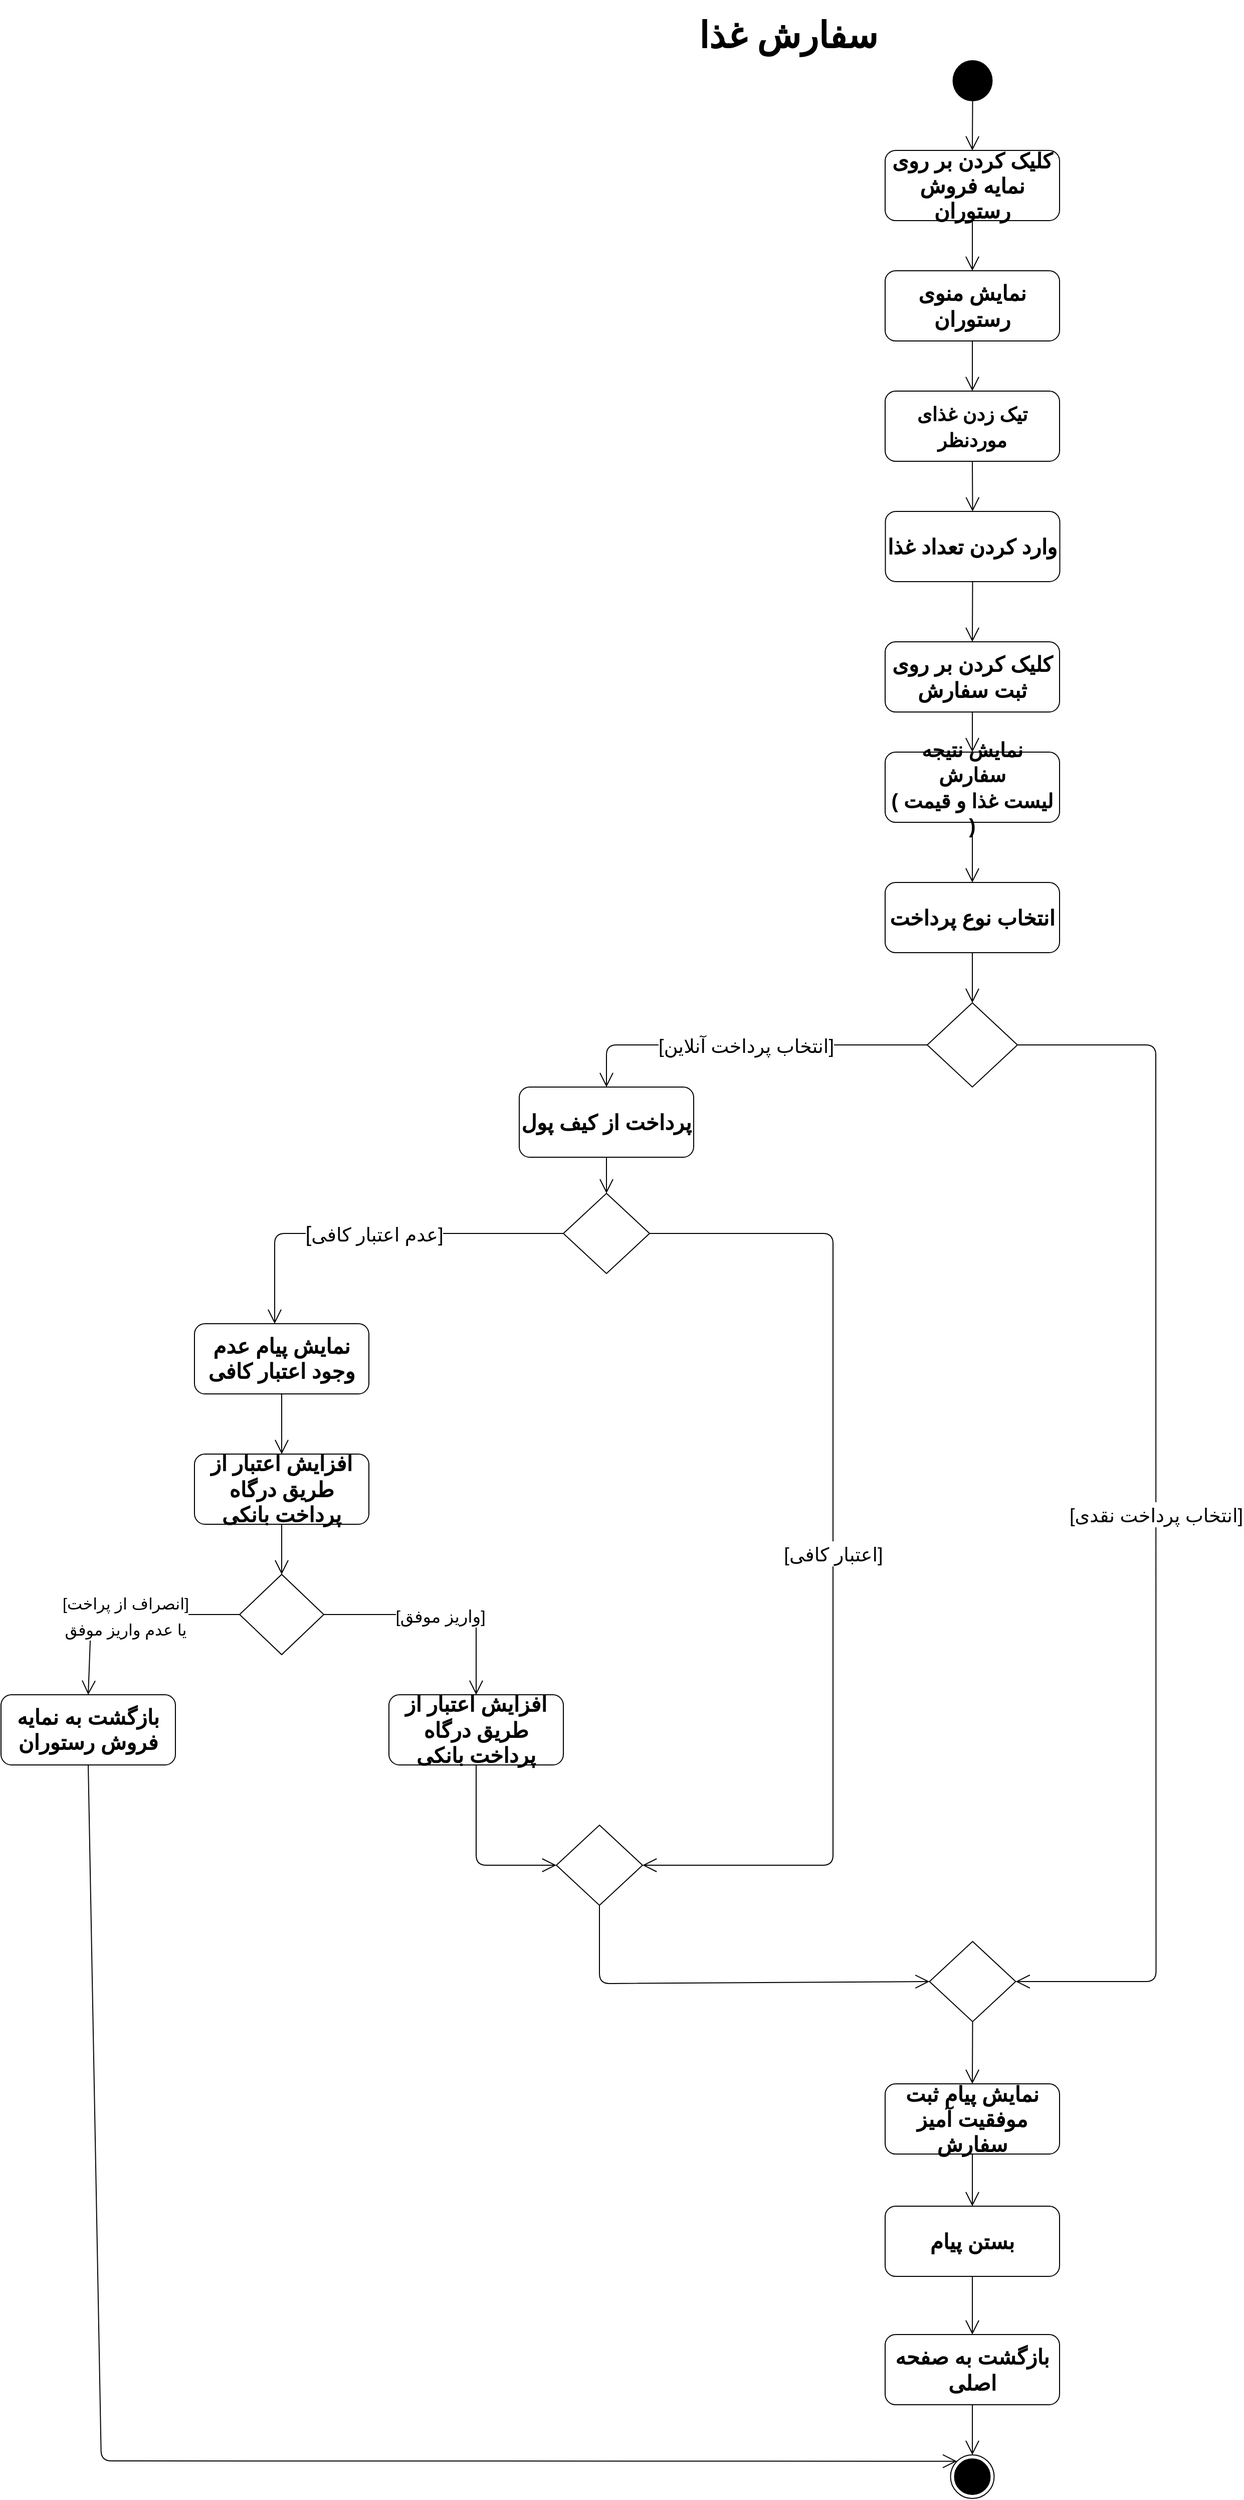 <mxfile version="14.0.1" type="github">
  <diagram name="Page-1" id="e7e014a7-5840-1c2e-5031-d8a46d1fe8dd">
    <mxGraphModel dx="2031" dy="4340" grid="1" gridSize="10" guides="1" tooltips="1" connect="1" arrows="1" fold="1" page="1" pageScale="1" pageWidth="2339" pageHeight="3300" background="#ffffff" math="0" shadow="0">
      <root>
        <mxCell id="0" />
        <mxCell id="1" parent="0" />
        <mxCell id="H85ItWtwwnXYT-WH__-k-42" value="" style="ellipse;fillColor=#000000;strokeColor=none;aspect=fixed;" parent="1" vertex="1">
          <mxGeometry x="1529.25" y="-2790" width="40" height="41.03" as="geometry" />
        </mxCell>
        <mxCell id="H85ItWtwwnXYT-WH__-k-43" value="نمایش منوی رستوران" style="shape=rect;html=1;rounded=1;whiteSpace=wrap;align=center;fontSize=21;fontStyle=1" parent="1" vertex="1">
          <mxGeometry x="1462" y="-2580" width="174" height="70" as="geometry" />
        </mxCell>
        <mxCell id="H85ItWtwwnXYT-WH__-k-44" value="" style="endArrow=open;endFill=1;endSize=12;html=1;fontSize=21;exitX=0.5;exitY=1;exitDx=0;exitDy=0;entryX=0.5;entryY=0;entryDx=0;entryDy=0;" parent="1" source="H85ItWtwwnXYT-WH__-k-42" target="H85ItWtwwnXYT-WH__-k-51" edge="1">
          <mxGeometry width="160" relative="1" as="geometry">
            <mxPoint x="1574" y="-2420" as="sourcePoint" />
            <mxPoint x="1734" y="-2420" as="targetPoint" />
          </mxGeometry>
        </mxCell>
        <mxCell id="H85ItWtwwnXYT-WH__-k-45" value="" style="endArrow=open;endFill=1;endSize=12;html=1;fontSize=21;exitX=0.5;exitY=1;exitDx=0;exitDy=0;entryX=0.5;entryY=0;entryDx=0;entryDy=0;" parent="1" source="H85ItWtwwnXYT-WH__-k-43" target="H85ItWtwwnXYT-WH__-k-47" edge="1">
          <mxGeometry width="160" relative="1" as="geometry">
            <mxPoint x="1548.5" y="-2470" as="sourcePoint" />
            <mxPoint x="1549" y="-2420" as="targetPoint" />
          </mxGeometry>
        </mxCell>
        <mxCell id="H85ItWtwwnXYT-WH__-k-46" value="" style="endArrow=open;endFill=1;endSize=12;html=1;fontSize=21;exitX=0.5;exitY=1;exitDx=0;exitDy=0;entryX=0.5;entryY=0;entryDx=0;entryDy=0;" parent="1" source="H85ItWtwwnXYT-WH__-k-47" target="H85ItWtwwnXYT-WH__-k-63" edge="1">
          <mxGeometry width="160" relative="1" as="geometry">
            <mxPoint x="1549" y="-2340" as="sourcePoint" />
            <mxPoint x="1549" y="-2270" as="targetPoint" />
          </mxGeometry>
        </mxCell>
        <mxCell id="H85ItWtwwnXYT-WH__-k-47" value="&lt;span style=&quot;font-size: 19px&quot;&gt;تیک زدن غذای موردنظر&lt;/span&gt;" style="shape=rect;html=1;rounded=1;whiteSpace=wrap;align=center;fontSize=21;fontStyle=1" parent="1" vertex="1">
          <mxGeometry x="1462" y="-2460" width="174" height="70" as="geometry" />
        </mxCell>
        <mxCell id="H85ItWtwwnXYT-WH__-k-48" value="" style="ellipse;html=1;shape=endState;fillColor=#000000;strokeColor=#000000;aspect=fixed;" parent="1" vertex="1">
          <mxGeometry x="1527.25" y="-402" width="43.5" height="43.5" as="geometry" />
        </mxCell>
        <mxCell id="H85ItWtwwnXYT-WH__-k-49" value="&lt;font style=&quot;font-size: 21px&quot;&gt;کلیک کردن بر روی ثبت سفارش&lt;/font&gt;" style="shape=rect;html=1;rounded=1;whiteSpace=wrap;align=center;fontSize=21;fontStyle=1" parent="1" vertex="1">
          <mxGeometry x="1462" y="-2210" width="174" height="70" as="geometry" />
        </mxCell>
        <mxCell id="H85ItWtwwnXYT-WH__-k-50" value="&lt;font style=&quot;font-size: 19px&quot;&gt;[انتخاب پرداخت آنلاین]&lt;/font&gt;" style="endArrow=open;endFill=1;endSize=12;html=1;fontSize=21;exitX=0;exitY=0.5;exitDx=0;exitDy=0;entryX=0.5;entryY=0;entryDx=0;entryDy=0;" parent="1" source="H85ItWtwwnXYT-WH__-k-59" target="H85ItWtwwnXYT-WH__-k-55" edge="1">
          <mxGeometry width="160" relative="1" as="geometry">
            <mxPoint x="1462" y="-1808" as="sourcePoint" />
            <mxPoint x="1887" y="-2070" as="targetPoint" />
            <Array as="points">
              <mxPoint x="1184" y="-1808" />
            </Array>
          </mxGeometry>
        </mxCell>
        <mxCell id="H85ItWtwwnXYT-WH__-k-51" value="کلیک کردن بر روی نمایه فروش رستوران" style="shape=rect;html=1;rounded=1;whiteSpace=wrap;align=center;fontSize=21;fontStyle=1" parent="1" vertex="1">
          <mxGeometry x="1462" y="-2700" width="174" height="70" as="geometry" />
        </mxCell>
        <mxCell id="H85ItWtwwnXYT-WH__-k-52" value="" style="endArrow=open;endFill=1;endSize=12;html=1;fontSize=21;exitX=0.5;exitY=1;exitDx=0;exitDy=0;entryX=0.5;entryY=0;entryDx=0;entryDy=0;" parent="1" source="H85ItWtwwnXYT-WH__-k-51" target="H85ItWtwwnXYT-WH__-k-43" edge="1">
          <mxGeometry width="160" relative="1" as="geometry">
            <mxPoint x="1559" y="-2748.97" as="sourcePoint" />
            <mxPoint x="1559" y="-2690" as="targetPoint" />
          </mxGeometry>
        </mxCell>
        <mxCell id="H85ItWtwwnXYT-WH__-k-53" value="&lt;span style=&quot;font-size: 20px&quot;&gt;نمایش نتیجه سفارش&lt;br&gt;( لیست غذا و قیمت )&lt;br&gt;&lt;/span&gt;" style="shape=rect;html=1;rounded=1;whiteSpace=wrap;align=center;fontSize=21;fontStyle=1" parent="1" vertex="1">
          <mxGeometry x="1462" y="-2100" width="174" height="70" as="geometry" />
        </mxCell>
        <mxCell id="H85ItWtwwnXYT-WH__-k-54" value="&lt;font style=&quot;font-size: 21px&quot;&gt;انتخاب نوع پرداخت&lt;/font&gt;" style="shape=rect;html=1;rounded=1;whiteSpace=wrap;align=center;fontSize=21;fontStyle=1" parent="1" vertex="1">
          <mxGeometry x="1462" y="-1970" width="174" height="70" as="geometry" />
        </mxCell>
        <mxCell id="H85ItWtwwnXYT-WH__-k-55" value="&lt;font style=&quot;font-size: 21px&quot;&gt;پرداخت از کیف پول&lt;/font&gt;" style="shape=rect;html=1;rounded=1;whiteSpace=wrap;align=center;fontSize=21;fontStyle=1" parent="1" vertex="1">
          <mxGeometry x="1097" y="-1766" width="174" height="70" as="geometry" />
        </mxCell>
        <mxCell id="H85ItWtwwnXYT-WH__-k-56" value="" style="endArrow=open;endFill=1;endSize=12;html=1;fontSize=21;exitX=0.5;exitY=1;exitDx=0;exitDy=0;entryX=0.5;entryY=0;entryDx=0;entryDy=0;" parent="1" source="H85ItWtwwnXYT-WH__-k-53" target="H85ItWtwwnXYT-WH__-k-54" edge="1">
          <mxGeometry width="160" relative="1" as="geometry">
            <mxPoint x="1929.0" y="-2090" as="sourcePoint" />
            <mxPoint x="1939" y="-2030" as="targetPoint" />
          </mxGeometry>
        </mxCell>
        <mxCell id="H85ItWtwwnXYT-WH__-k-58" value="" style="endArrow=open;endFill=1;endSize=12;html=1;fontSize=21;exitX=0.5;exitY=1;exitDx=0;exitDy=0;entryX=0.5;entryY=0;entryDx=0;entryDy=0;" parent="1" source="H85ItWtwwnXYT-WH__-k-49" target="H85ItWtwwnXYT-WH__-k-53" edge="1">
          <mxGeometry width="160" relative="1" as="geometry">
            <mxPoint x="1579.0" y="-2119" as="sourcePoint" />
            <mxPoint x="1559" y="-2000" as="targetPoint" />
          </mxGeometry>
        </mxCell>
        <mxCell id="H85ItWtwwnXYT-WH__-k-59" value="" style="rhombus;" parent="1" vertex="1">
          <mxGeometry x="1504" y="-1850" width="90" height="84" as="geometry" />
        </mxCell>
        <mxCell id="H85ItWtwwnXYT-WH__-k-62" value="" style="endArrow=open;endFill=1;endSize=12;html=1;fontSize=21;exitX=0.5;exitY=1;exitDx=0;exitDy=0;entryX=0.5;entryY=0;entryDx=0;entryDy=0;" parent="1" source="H85ItWtwwnXYT-WH__-k-54" target="H85ItWtwwnXYT-WH__-k-59" edge="1">
          <mxGeometry width="160" relative="1" as="geometry">
            <mxPoint x="1548" y="-1850" as="sourcePoint" />
            <mxPoint x="1548" y="-1780" as="targetPoint" />
          </mxGeometry>
        </mxCell>
        <mxCell id="H85ItWtwwnXYT-WH__-k-63" value="&lt;font style=&quot;font-size: 21px&quot;&gt;وارد کردن تعداد غذا&lt;/font&gt;" style="shape=rect;html=1;rounded=1;whiteSpace=wrap;align=center;fontSize=21;fontStyle=1" parent="1" vertex="1">
          <mxGeometry x="1462.25" y="-2340" width="174" height="70" as="geometry" />
        </mxCell>
        <mxCell id="H85ItWtwwnXYT-WH__-k-65" value="" style="endArrow=open;endFill=1;endSize=12;html=1;fontSize=21;exitX=0.5;exitY=1;exitDx=0;exitDy=0;entryX=0.5;entryY=0;entryDx=0;entryDy=0;" parent="1" source="H85ItWtwwnXYT-WH__-k-63" target="H85ItWtwwnXYT-WH__-k-49" edge="1">
          <mxGeometry width="160" relative="1" as="geometry">
            <mxPoint x="1559" y="-2360" as="sourcePoint" />
            <mxPoint x="1559" y="-2310" as="targetPoint" />
          </mxGeometry>
        </mxCell>
        <mxCell id="H85ItWtwwnXYT-WH__-k-73" value="&lt;font style=&quot;font-size: 19px&quot;&gt;[انتخاب پرداخت نقدی]&lt;/font&gt;" style="endArrow=open;endFill=1;endSize=12;html=1;fontSize=21;entryX=1;entryY=0.5;entryDx=0;entryDy=0;exitX=1;exitY=0.5;exitDx=0;exitDy=0;" parent="1" source="H85ItWtwwnXYT-WH__-k-59" target="H85ItWtwwnXYT-WH__-k-74" edge="1">
          <mxGeometry width="160" relative="1" as="geometry">
            <mxPoint x="1600" y="-1850" as="sourcePoint" />
            <mxPoint x="1723.25" y="-1404" as="targetPoint" />
            <Array as="points">
              <mxPoint x="1732" y="-1808" />
              <mxPoint x="1732.25" y="-874" />
            </Array>
          </mxGeometry>
        </mxCell>
        <mxCell id="H85ItWtwwnXYT-WH__-k-74" value="" style="rhombus;" parent="1" vertex="1">
          <mxGeometry x="1506.25" y="-914" width="86" height="80" as="geometry" />
        </mxCell>
        <mxCell id="H85ItWtwwnXYT-WH__-k-76" value="" style="endArrow=open;endFill=1;endSize=12;html=1;fontSize=21;exitX=0.5;exitY=1;exitDx=0;exitDy=0;entryX=0.5;entryY=0;entryDx=0;entryDy=0;" parent="1" source="H85ItWtwwnXYT-WH__-k-55" target="H85ItWtwwnXYT-WH__-k-83" edge="1">
          <mxGeometry width="160" relative="1" as="geometry">
            <mxPoint x="1447" y="-1766" as="sourcePoint" />
            <mxPoint x="1184" y="-1630" as="targetPoint" />
          </mxGeometry>
        </mxCell>
        <mxCell id="H85ItWtwwnXYT-WH__-k-79" value="" style="endArrow=open;endFill=1;endSize=12;html=1;fontSize=21;exitX=0.5;exitY=1;exitDx=0;exitDy=0;entryX=0.5;entryY=0;entryDx=0;entryDy=0;" parent="1" source="H85ItWtwwnXYT-WH__-k-74" target="dOI7C4SFHiKhkWWQgYbi-30" edge="1">
          <mxGeometry width="160" relative="1" as="geometry">
            <mxPoint x="1706.25" y="-1045.0" as="sourcePoint" />
            <mxPoint x="1549.25" y="-814.0" as="targetPoint" />
            <Array as="points" />
          </mxGeometry>
        </mxCell>
        <mxCell id="H85ItWtwwnXYT-WH__-k-83" value="" style="rhombus;" parent="1" vertex="1">
          <mxGeometry x="1141" y="-1660" width="86" height="80" as="geometry" />
        </mxCell>
        <mxCell id="H85ItWtwwnXYT-WH__-k-84" value="&lt;font style=&quot;font-size: 19px&quot;&gt;[اعتبار کافی]&lt;/font&gt;" style="endArrow=open;endFill=1;endSize=12;html=1;fontSize=21;exitX=1;exitY=0.5;exitDx=0;exitDy=0;entryX=1;entryY=0.5;entryDx=0;entryDy=0;" parent="1" source="H85ItWtwwnXYT-WH__-k-83" target="H85ItWtwwnXYT-WH__-k-98" edge="1">
          <mxGeometry width="160" relative="1" as="geometry">
            <mxPoint x="1141" y="-1620" as="sourcePoint" />
            <mxPoint x="1410" y="-1010" as="targetPoint" />
            <Array as="points">
              <mxPoint x="1410" y="-1620" />
              <mxPoint x="1410" y="-990" />
            </Array>
          </mxGeometry>
        </mxCell>
        <mxCell id="H85ItWtwwnXYT-WH__-k-85" value="[&lt;font style=&quot;font-size: 19px&quot;&gt;عدم اعتبار کافی]&lt;/font&gt;" style="endArrow=open;endFill=1;endSize=12;html=1;fontSize=21;exitX=0;exitY=0.5;exitDx=0;exitDy=0;" parent="1" source="H85ItWtwwnXYT-WH__-k-83" edge="1">
          <mxGeometry width="160" relative="1" as="geometry">
            <mxPoint x="773" y="-1600" as="sourcePoint" />
            <mxPoint x="853" y="-1530" as="targetPoint" />
            <Array as="points">
              <mxPoint x="853" y="-1620" />
            </Array>
          </mxGeometry>
        </mxCell>
        <mxCell id="H85ItWtwwnXYT-WH__-k-92" value="&lt;font style=&quot;font-size: 21px&quot;&gt;نمایش پیام عدم وجود اعتبار کافی&lt;/font&gt;&lt;span style=&quot;font-size: 19px&quot;&gt;&lt;br&gt;&lt;/span&gt;" style="shape=rect;html=1;rounded=1;whiteSpace=wrap;align=center;fontSize=21;fontStyle=1" parent="1" vertex="1">
          <mxGeometry x="773" y="-1530" width="174" height="70" as="geometry" />
        </mxCell>
        <mxCell id="H85ItWtwwnXYT-WH__-k-97" value="" style="endArrow=open;endFill=1;endSize=12;html=1;fontSize=21;exitX=0.5;exitY=1;exitDx=0;exitDy=0;entryX=0;entryY=0.5;entryDx=0;entryDy=0;" parent="1" source="dOI7C4SFHiKhkWWQgYbi-3" target="dOI7C4SFHiKhkWWQgYbi-7" edge="1">
          <mxGeometry width="160" relative="1" as="geometry">
            <mxPoint x="857.0" y="-1460.0" as="sourcePoint" />
            <mxPoint x="896" y="-1390" as="targetPoint" />
          </mxGeometry>
        </mxCell>
        <mxCell id="H85ItWtwwnXYT-WH__-k-98" value="" style="rhombus;" parent="1" vertex="1">
          <mxGeometry x="1134" y="-1030" width="86" height="80" as="geometry" />
        </mxCell>
        <mxCell id="H85ItWtwwnXYT-WH__-k-101" value="&lt;font style=&quot;font-size: 21px&quot;&gt;بازگشت به صفحه اصلی&lt;/font&gt;" style="shape=rect;html=1;rounded=1;whiteSpace=wrap;align=center;fontSize=21;fontStyle=1" parent="1" vertex="1">
          <mxGeometry x="1462" y="-522" width="174" height="70" as="geometry" />
        </mxCell>
        <mxCell id="H85ItWtwwnXYT-WH__-k-102" value="&lt;font style=&quot;font-size: 21px&quot;&gt;بستن پیام&lt;/font&gt;&lt;span style=&quot;font-size: 19px&quot;&gt;&lt;br&gt;&lt;/span&gt;" style="shape=rect;html=1;rounded=1;whiteSpace=wrap;align=center;fontSize=21;fontStyle=1" parent="1" vertex="1">
          <mxGeometry x="1462" y="-650" width="174" height="70" as="geometry" />
        </mxCell>
        <mxCell id="H85ItWtwwnXYT-WH__-k-103" value="" style="endArrow=open;endFill=1;endSize=12;html=1;fontSize=21;exitX=0.5;exitY=1;exitDx=0;exitDy=0;entryX=0.5;entryY=0;entryDx=0;entryDy=0;" parent="1" source="H85ItWtwwnXYT-WH__-k-102" target="H85ItWtwwnXYT-WH__-k-101" edge="1">
          <mxGeometry width="160" relative="1" as="geometry">
            <mxPoint x="1559" y="-642.0" as="sourcePoint" />
            <mxPoint x="1559" y="-602.0" as="targetPoint" />
            <Array as="points" />
          </mxGeometry>
        </mxCell>
        <mxCell id="H85ItWtwwnXYT-WH__-k-106" value="" style="endArrow=open;endFill=1;endSize=12;html=1;fontSize=21;exitX=0.5;exitY=1;exitDx=0;exitDy=0;entryX=0.5;entryY=0;entryDx=0;entryDy=0;" parent="1" source="H85ItWtwwnXYT-WH__-k-101" target="H85ItWtwwnXYT-WH__-k-48" edge="1">
          <mxGeometry width="160" relative="1" as="geometry">
            <mxPoint x="1559" y="-552.0" as="sourcePoint" />
            <mxPoint x="1559" y="-502.0" as="targetPoint" />
            <Array as="points" />
          </mxGeometry>
        </mxCell>
        <mxCell id="dOI7C4SFHiKhkWWQgYbi-3" value="&lt;font style=&quot;font-size: 21px&quot;&gt;افزایش اعتبار از طریق درگاه پرداخت بانکی&lt;/font&gt;&lt;span style=&quot;font-size: 19px&quot;&gt;&lt;br&gt;&lt;/span&gt;" style="shape=rect;html=1;rounded=1;whiteSpace=wrap;align=center;fontSize=21;fontStyle=1" parent="1" vertex="1">
          <mxGeometry x="773" y="-1400" width="174" height="70" as="geometry" />
        </mxCell>
        <mxCell id="dOI7C4SFHiKhkWWQgYbi-4" value="" style="endArrow=open;endFill=1;endSize=12;html=1;fontSize=21;exitX=0.5;exitY=1;exitDx=0;exitDy=0;" parent="1" source="H85ItWtwwnXYT-WH__-k-92" target="dOI7C4SFHiKhkWWQgYbi-3" edge="1">
          <mxGeometry width="160" relative="1" as="geometry">
            <mxPoint x="860" y="-1460" as="sourcePoint" />
            <mxPoint x="896" y="-1390" as="targetPoint" />
            <Array as="points" />
          </mxGeometry>
        </mxCell>
        <mxCell id="dOI7C4SFHiKhkWWQgYbi-7" value="" style="rhombus;direction=south;" parent="1" vertex="1">
          <mxGeometry x="818" y="-1280" width="84" height="80" as="geometry" />
        </mxCell>
        <mxCell id="dOI7C4SFHiKhkWWQgYbi-8" value="&lt;font style=&quot;font-size: 17px&quot;&gt;[واریز موفق]&lt;/font&gt;" style="endArrow=open;endFill=1;endSize=12;html=1;fontSize=21;exitX=0.5;exitY=0;exitDx=0;exitDy=0;entryX=0.5;entryY=0;entryDx=0;entryDy=0;" parent="1" source="dOI7C4SFHiKhkWWQgYbi-7" target="dOI7C4SFHiKhkWWQgYbi-10" edge="1">
          <mxGeometry width="160" relative="1" as="geometry">
            <mxPoint x="1214" y="-1240" as="sourcePoint" />
            <mxPoint x="1126" y="-1190" as="targetPoint" />
            <Array as="points">
              <mxPoint x="1054" y="-1240" />
            </Array>
          </mxGeometry>
        </mxCell>
        <mxCell id="dOI7C4SFHiKhkWWQgYbi-9" value="&lt;font style=&quot;font-size: 16px&quot;&gt;&lt;font style=&quot;font-size: 16px&quot;&gt;[انصراف&lt;/font&gt; &lt;font style=&quot;font-size: 16px&quot;&gt;از پراخت]&lt;br&gt;یا عدم واریز موفق&lt;/font&gt;&lt;/font&gt;" style="endArrow=open;endFill=1;endSize=12;html=1;fontSize=21;exitX=0.5;exitY=1;exitDx=0;exitDy=0;entryX=0.5;entryY=0;entryDx=0;entryDy=0;" parent="1" source="dOI7C4SFHiKhkWWQgYbi-7" target="dOI7C4SFHiKhkWWQgYbi-11" edge="1">
          <mxGeometry width="160" relative="1" as="geometry">
            <mxPoint x="778" y="-1240" as="sourcePoint" />
            <mxPoint x="664" y="-1180" as="targetPoint" />
            <Array as="points">
              <mxPoint x="670" y="-1240" />
            </Array>
          </mxGeometry>
        </mxCell>
        <mxCell id="dOI7C4SFHiKhkWWQgYbi-10" value="&lt;font style=&quot;font-size: 21px&quot;&gt;افزایش اعتبار از طریق درگاه پرداخت بانکی&lt;/font&gt;&lt;span style=&quot;font-size: 19px&quot;&gt;&lt;br&gt;&lt;/span&gt;" style="shape=rect;html=1;rounded=1;whiteSpace=wrap;align=center;fontSize=21;fontStyle=1" parent="1" vertex="1">
          <mxGeometry x="967" y="-1160" width="174" height="70" as="geometry" />
        </mxCell>
        <mxCell id="dOI7C4SFHiKhkWWQgYbi-11" value="&lt;font style=&quot;font-size: 21px&quot;&gt;بازگشت به نمایه فروش رستوران&lt;/font&gt;&lt;span style=&quot;font-size: 19px&quot;&gt;&lt;br&gt;&lt;/span&gt;" style="shape=rect;html=1;rounded=1;whiteSpace=wrap;align=center;fontSize=21;fontStyle=1" parent="1" vertex="1">
          <mxGeometry x="580" y="-1160" width="174" height="70" as="geometry" />
        </mxCell>
        <mxCell id="dOI7C4SFHiKhkWWQgYbi-13" value="" style="endArrow=open;endFill=1;endSize=12;html=1;fontSize=21;entryX=0;entryY=0.5;entryDx=0;entryDy=0;exitX=0.5;exitY=1;exitDx=0;exitDy=0;" parent="1" source="dOI7C4SFHiKhkWWQgYbi-10" target="H85ItWtwwnXYT-WH__-k-98" edge="1">
          <mxGeometry width="160" relative="1" as="geometry">
            <mxPoint x="760" y="-810" as="sourcePoint" />
            <mxPoint x="931.57" y="-1028.88" as="targetPoint" />
            <Array as="points">
              <mxPoint x="1054" y="-990" />
            </Array>
          </mxGeometry>
        </mxCell>
        <mxCell id="dOI7C4SFHiKhkWWQgYbi-17" value="" style="endArrow=open;endFill=1;endSize=12;html=1;fontSize=21;entryX=0;entryY=0;entryDx=0;entryDy=0;exitX=0.5;exitY=1;exitDx=0;exitDy=0;" parent="1" source="dOI7C4SFHiKhkWWQgYbi-11" target="H85ItWtwwnXYT-WH__-k-48" edge="1">
          <mxGeometry width="160" relative="1" as="geometry">
            <mxPoint x="740" y="-790" as="sourcePoint" />
            <mxPoint x="665" y="-402" as="targetPoint" />
            <Array as="points">
              <mxPoint x="680" y="-396" />
            </Array>
          </mxGeometry>
        </mxCell>
        <mxCell id="dOI7C4SFHiKhkWWQgYbi-19" value="" style="endArrow=open;endFill=1;endSize=12;html=1;fontSize=21;entryX=0;entryY=0.5;entryDx=0;entryDy=0;exitX=0.5;exitY=1;exitDx=0;exitDy=0;" parent="1" source="H85ItWtwwnXYT-WH__-k-98" target="H85ItWtwwnXYT-WH__-k-74" edge="1">
          <mxGeometry width="160" relative="1" as="geometry">
            <mxPoint x="1177" y="-1022" as="sourcePoint" />
            <mxPoint x="1177" y="-932" as="targetPoint" />
            <Array as="points">
              <mxPoint x="1177" y="-872" />
            </Array>
          </mxGeometry>
        </mxCell>
        <mxCell id="dOI7C4SFHiKhkWWQgYbi-30" value="&lt;font style=&quot;font-size: 21px&quot;&gt;نمایش پیام ثبت موفقیت آمیز سفارش&lt;/font&gt;" style="shape=rect;html=1;rounded=1;whiteSpace=wrap;align=center;fontSize=21;fontStyle=1" parent="1" vertex="1">
          <mxGeometry x="1462" y="-772" width="174" height="70" as="geometry" />
        </mxCell>
        <mxCell id="dOI7C4SFHiKhkWWQgYbi-31" value="" style="endArrow=open;endFill=1;endSize=12;html=1;fontSize=21;exitX=0.5;exitY=1;exitDx=0;exitDy=0;entryX=0.5;entryY=0;entryDx=0;entryDy=0;" parent="1" source="dOI7C4SFHiKhkWWQgYbi-30" target="H85ItWtwwnXYT-WH__-k-102" edge="1">
          <mxGeometry width="160" relative="1" as="geometry">
            <mxPoint x="1559.25" y="-824" as="sourcePoint" />
            <mxPoint x="1385.25" y="-752" as="targetPoint" />
            <Array as="points" />
          </mxGeometry>
        </mxCell>
        <mxCell id="mgqdYx7QJIfKJE_YDmIQ-1" value="&lt;b&gt;&lt;font style=&quot;font-size: 36px&quot;&gt;سفارش غذا&lt;br&gt;&lt;/font&gt;&lt;/b&gt;" style="text;html=1;strokeColor=none;fillColor=none;align=center;verticalAlign=middle;whiteSpace=wrap;rounded=0;" vertex="1" parent="1">
          <mxGeometry x="1271" y="-2850" width="189" height="70" as="geometry" />
        </mxCell>
      </root>
    </mxGraphModel>
  </diagram>
</mxfile>
